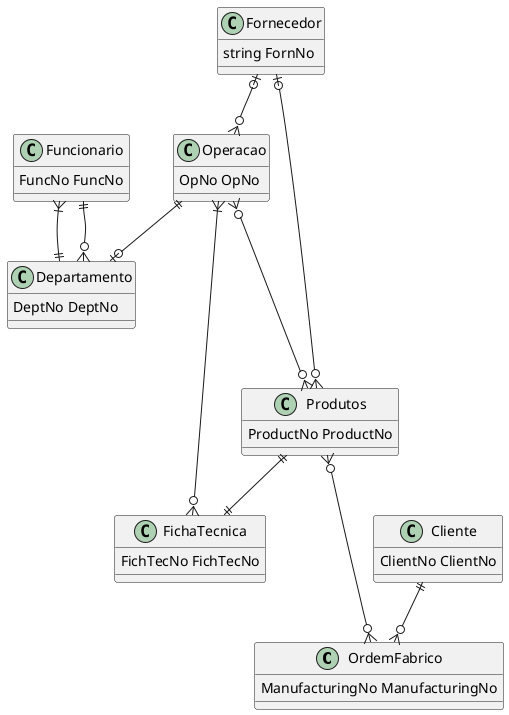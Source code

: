 @startuml tableBD
/'
Segundo o Bruno Materiais vão ser também produtos
'/

/'
Meter tabela de fornecedor 
ligado aos Materias e 
OperacaoSubContratada
'/

/'
Agregações:
Funcionario com Departamento
Departamento com OperaçãoInterna
FichaTecnica com Operacao

Composições:
Produto com Ordem de fabrico
Cliente com Ordem de fabrico
Produto com Ficha Tecnica
OperacaoSubContratada com Operacao
OperacaoInterna com Operacao
'/

/'
Define os produtos a fabricar,
Quantidades necessárias
Prazos de conclusão
'/
class OrdemFabrico {
    ManufacturingNo ManufacturingNo
}   

class Produtos {
    ProductNo ProductNo
}


/'
Conjunto de operações necessarias para a produção
de um produto
'/
class FichaTecnica {
    FichTecNo FichTecNo
}


/'
Parceiro externo que pode desenvolver uma operação
Ver se apenas um subContratado pode fazer uma e so uma operação
'/
class Operacao {
    OpNo OpNo
}

/'Extras se quissermos complicar'/

/'Setor da fabrica responsável por uma determinada
operacao'/
class Departamento {
    DeptNo DeptNo 
}

/'
Funcionario da fabrica, que faz parte de um setor
'/
class Funcionario {
    FuncNo FuncNo
}

class Cliente {
    ClientNo ClientNo 
}

class Fornecedor {
    string FornNo 
}

/'
Relacionamento dos Funcionarios
'/
Funcionario }|--|| Departamento
Funcionario ||--o{ Departamento 

/'
Relacionamento do Fornecedor
'/
Fornecedor |o--o{ Produtos
Fornecedor |o--o{ Operacao

/'
Relacionamento Operacao
'/
Operacao }|--o{ FichaTecnica

/'
Relacionamento das Operacoes Interna
'/
Operacao ||--o| Departamento
Operacao }o---o{ Produtos

/'
Relacionamentos do Produto
'/
Produtos ||--|| FichaTecnica
Produtos }o---o{ OrdemFabrico

/'
Relacionamento Ordem Fabrico
'/
Cliente ||--o{ OrdemFabrico

@enduml